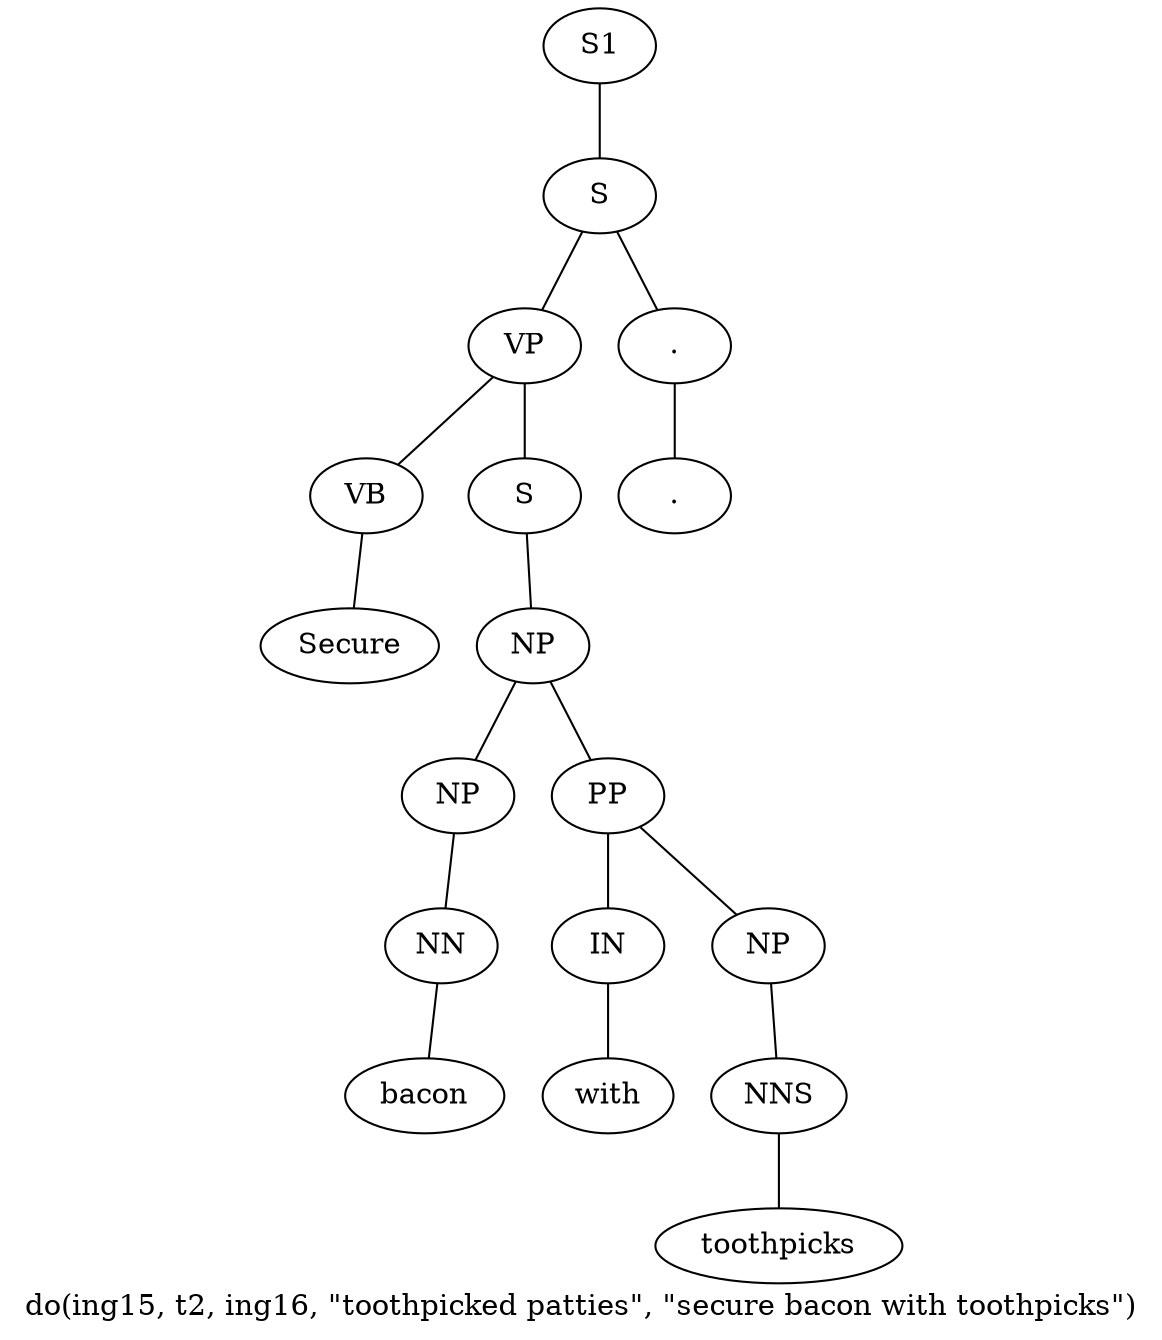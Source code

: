 graph SyntaxGraph {
	label = "do(ing15, t2, ing16, \"toothpicked patties\", \"secure bacon with toothpicks\")";
	Node0 [label="S1"];
	Node1 [label="S"];
	Node2 [label="VP"];
	Node3 [label="VB"];
	Node4 [label="Secure"];
	Node5 [label="S"];
	Node6 [label="NP"];
	Node7 [label="NP"];
	Node8 [label="NN"];
	Node9 [label="bacon"];
	Node10 [label="PP"];
	Node11 [label="IN"];
	Node12 [label="with"];
	Node13 [label="NP"];
	Node14 [label="NNS"];
	Node15 [label="toothpicks"];
	Node16 [label="."];
	Node17 [label="."];

	Node0 -- Node1;
	Node1 -- Node2;
	Node1 -- Node16;
	Node2 -- Node3;
	Node2 -- Node5;
	Node3 -- Node4;
	Node5 -- Node6;
	Node6 -- Node7;
	Node6 -- Node10;
	Node7 -- Node8;
	Node8 -- Node9;
	Node10 -- Node11;
	Node10 -- Node13;
	Node11 -- Node12;
	Node13 -- Node14;
	Node14 -- Node15;
	Node16 -- Node17;
}